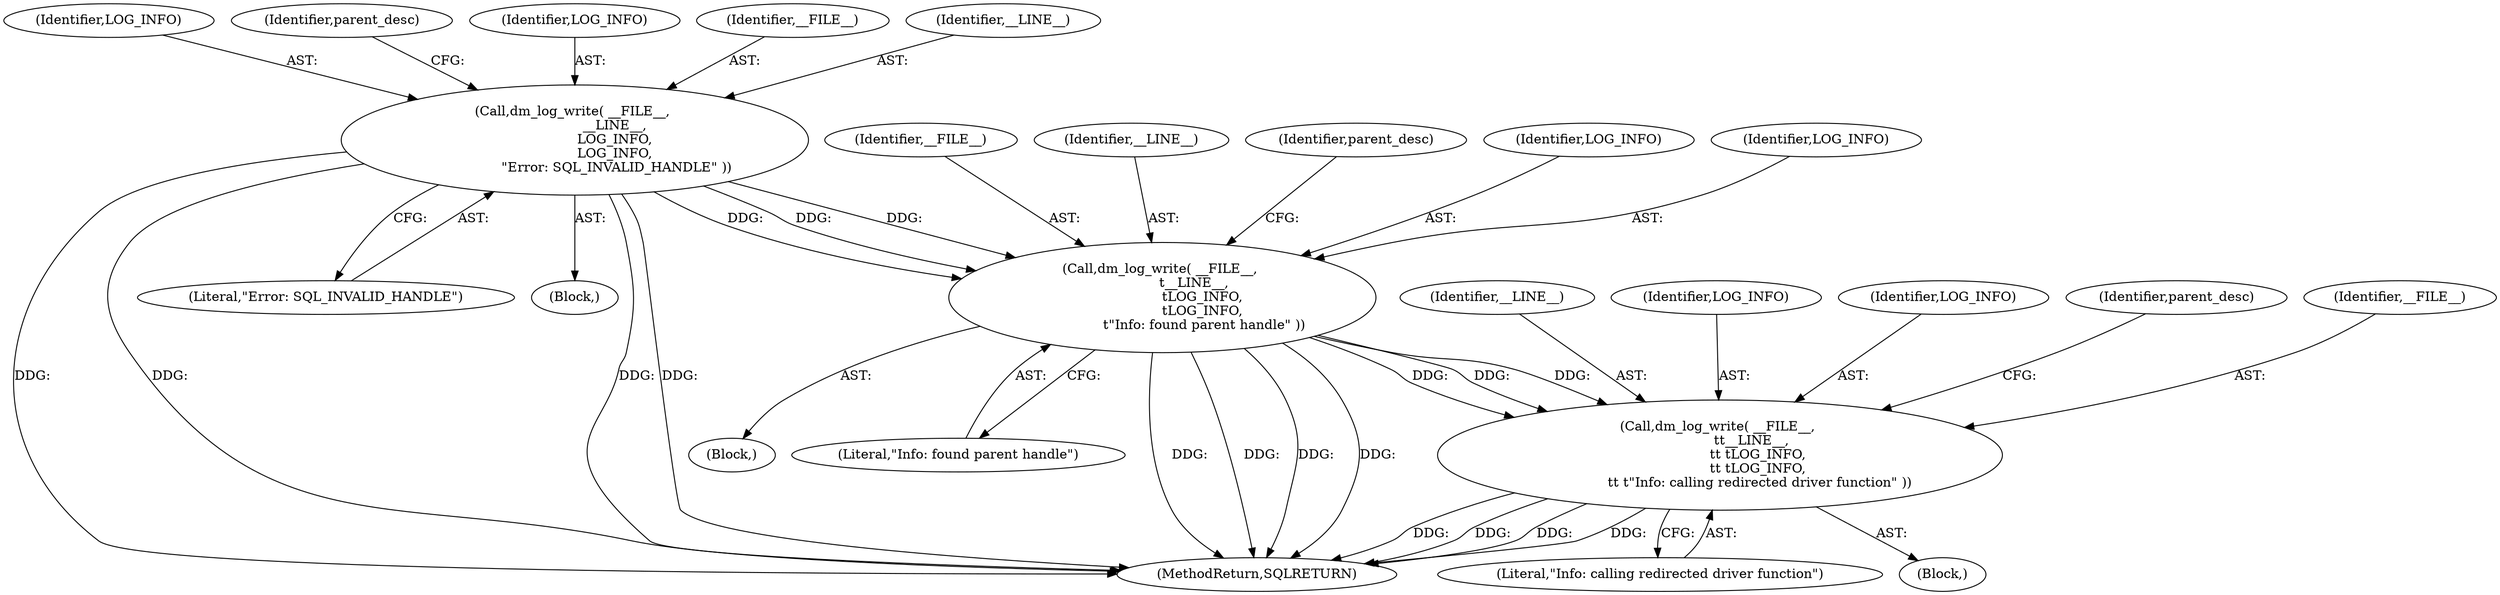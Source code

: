 digraph "0_unixODBC_45ef78e037f578b15fc58938a3a3251655e71d6f#diff-d52750c7ba4e594410438569d8e2963aL24_0@API" {
"1000147" [label="(Call,dm_log_write( __FILE__, \n                \t__LINE__, \n                    \tLOG_INFO, \n                    \tLOG_INFO, \n                    \t\"Info: found parent handle\" ))"];
"1000131" [label="(Call,dm_log_write( __FILE__, \n                    __LINE__, \n                    LOG_INFO, \n                    LOG_INFO, \n                    \"Error: SQL_INVALID_HANDLE\" ))"];
"1000159" [label="(Call,dm_log_write( __FILE__, \n                \t\t__LINE__, \n                   \t\t \tLOG_INFO, \n                   \t\t \tLOG_INFO, \n                   \t\t \t\"Info: calling redirected driver function\" ))"];
"1000134" [label="(Identifier,LOG_INFO)"];
"1000140" [label="(Identifier,parent_desc)"];
"1000148" [label="(Identifier,__FILE__)"];
"1000135" [label="(Identifier,LOG_INFO)"];
"1000131" [label="(Call,dm_log_write( __FILE__, \n                    __LINE__, \n                    LOG_INFO, \n                    LOG_INFO, \n                    \"Error: SQL_INVALID_HANDLE\" ))"];
"1000161" [label="(Identifier,__LINE__)"];
"1000162" [label="(Identifier,LOG_INFO)"];
"1000163" [label="(Identifier,LOG_INFO)"];
"1000146" [label="(Block,)"];
"1000690" [label="(MethodReturn,SQLRETURN)"];
"1000149" [label="(Identifier,__LINE__)"];
"1000159" [label="(Call,dm_log_write( __FILE__, \n                \t\t__LINE__, \n                   \t\t \tLOG_INFO, \n                   \t\t \tLOG_INFO, \n                   \t\t \t\"Info: calling redirected driver function\" ))"];
"1000152" [label="(Literal,\"Info: found parent handle\")"];
"1000136" [label="(Literal,\"Error: SQL_INVALID_HANDLE\")"];
"1000147" [label="(Call,dm_log_write( __FILE__, \n                \t__LINE__, \n                    \tLOG_INFO, \n                    \tLOG_INFO, \n                    \t\"Info: found parent handle\" ))"];
"1000158" [label="(Block,)"];
"1000164" [label="(Literal,\"Info: calling redirected driver function\")"];
"1000156" [label="(Identifier,parent_desc)"];
"1000132" [label="(Identifier,__FILE__)"];
"1000130" [label="(Block,)"];
"1000133" [label="(Identifier,__LINE__)"];
"1000168" [label="(Identifier,parent_desc)"];
"1000160" [label="(Identifier,__FILE__)"];
"1000151" [label="(Identifier,LOG_INFO)"];
"1000150" [label="(Identifier,LOG_INFO)"];
"1000147" -> "1000146"  [label="AST: "];
"1000147" -> "1000152"  [label="CFG: "];
"1000148" -> "1000147"  [label="AST: "];
"1000149" -> "1000147"  [label="AST: "];
"1000150" -> "1000147"  [label="AST: "];
"1000151" -> "1000147"  [label="AST: "];
"1000152" -> "1000147"  [label="AST: "];
"1000156" -> "1000147"  [label="CFG: "];
"1000147" -> "1000690"  [label="DDG: "];
"1000147" -> "1000690"  [label="DDG: "];
"1000147" -> "1000690"  [label="DDG: "];
"1000147" -> "1000690"  [label="DDG: "];
"1000131" -> "1000147"  [label="DDG: "];
"1000131" -> "1000147"  [label="DDG: "];
"1000131" -> "1000147"  [label="DDG: "];
"1000147" -> "1000159"  [label="DDG: "];
"1000147" -> "1000159"  [label="DDG: "];
"1000147" -> "1000159"  [label="DDG: "];
"1000131" -> "1000130"  [label="AST: "];
"1000131" -> "1000136"  [label="CFG: "];
"1000132" -> "1000131"  [label="AST: "];
"1000133" -> "1000131"  [label="AST: "];
"1000134" -> "1000131"  [label="AST: "];
"1000135" -> "1000131"  [label="AST: "];
"1000136" -> "1000131"  [label="AST: "];
"1000140" -> "1000131"  [label="CFG: "];
"1000131" -> "1000690"  [label="DDG: "];
"1000131" -> "1000690"  [label="DDG: "];
"1000131" -> "1000690"  [label="DDG: "];
"1000131" -> "1000690"  [label="DDG: "];
"1000159" -> "1000158"  [label="AST: "];
"1000159" -> "1000164"  [label="CFG: "];
"1000160" -> "1000159"  [label="AST: "];
"1000161" -> "1000159"  [label="AST: "];
"1000162" -> "1000159"  [label="AST: "];
"1000163" -> "1000159"  [label="AST: "];
"1000164" -> "1000159"  [label="AST: "];
"1000168" -> "1000159"  [label="CFG: "];
"1000159" -> "1000690"  [label="DDG: "];
"1000159" -> "1000690"  [label="DDG: "];
"1000159" -> "1000690"  [label="DDG: "];
"1000159" -> "1000690"  [label="DDG: "];
}
